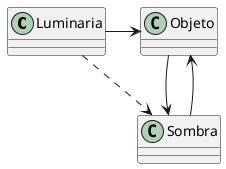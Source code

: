@startuml
    class Luminaria
    class Objeto
    class Sombra
    Luminaria -r-> Objeto
    Luminaria ..> Sombra
    Objeto --> Sombra
    Sombra --> Objeto
@enduml


@startuml
    object "foco : Luminaria" as foco
    object "persona : objeto" as persona
    object "sombraDePersona : sombra" as sombra
    object "pared : objeto" as pared
    foco --> persona: ilumina >
    persona --> sombra: proyecta >
    foco ..> sombra: produce >
    sombra ..> pared: proyecta >
@enduml


@startuml
    object "foco_1 : Luminaria" as foco
    object "persona : objeto" as persona
    object "sombraDePersona : sombra" as sombra
    object "pared : objeto" as pared
    object "foco_2 : Luminaria" as foco2
    object "sombraDePersona_2 : sombra" as sombra2
    foco --> persona: ilumina >
    persona --> sombra: produce >
    foco ..> sombra: produce >
    foco2 --> persona: también ilumina >
    persona --> sombra2: produce >
    foco2 ..> sombra2: produce >
    sombra --> pared: proyecta >
    sombra2 --> pared: proyecta >
@enduml


